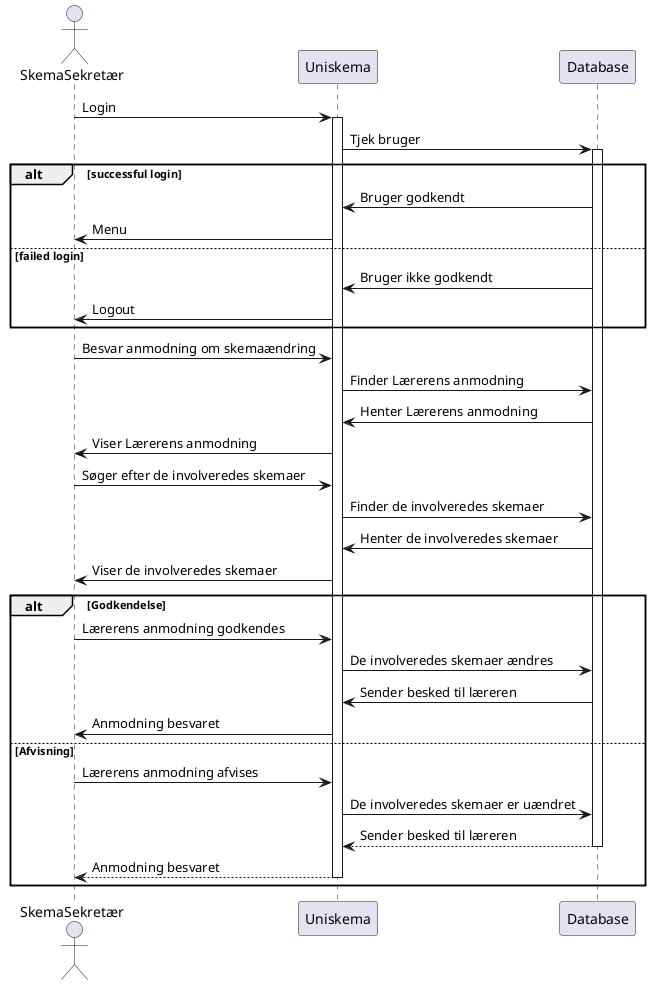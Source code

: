 @startuml
Actor SkemaSekretær
SkemaSekretær -> Uniskema: Login
Activate Uniskema
Uniskema -> Database: Tjek bruger
Activate Database
alt successful login
    Uniskema <- Database: Bruger godkendt
    SkemaSekretær <- Uniskema: Menu
else failed login
    Uniskema <- Database: Bruger ikke godkendt
    SkemaSekretær <- Uniskema: Logout
end
SkemaSekretær -> Uniskema: Besvar anmodning om skemaændring
Uniskema -> Database: Finder Lærerens anmodning
Uniskema <- Database: Henter Lærerens anmodning
SkemaSekretær <- Uniskema: Viser Lærerens anmodning
SkemaSekretær -> Uniskema: Søger efter de involveredes skemaer
Uniskema -> Database: Finder de involveredes skemaer
Uniskema <- Database: Henter de involveredes skemaer
SkemaSekretær <- Uniskema: Viser de involveredes skemaer
alt Godkendelse
    SkemaSekretær -> Uniskema: Lærerens anmodning godkendes
    Uniskema -> Database: De involveredes skemaer ændres
    Uniskema <- Database: Sender besked til læreren
    SkemaSekretær <- Uniskema: Anmodning besvaret
else Afvisning
    SkemaSekretær -> Uniskema: Lærerens anmodning afvises
    Uniskema -> Database: De involveredes skemaer er uændret
    return Sender besked til læreren
    return Anmodning besvaret
end
@enduml